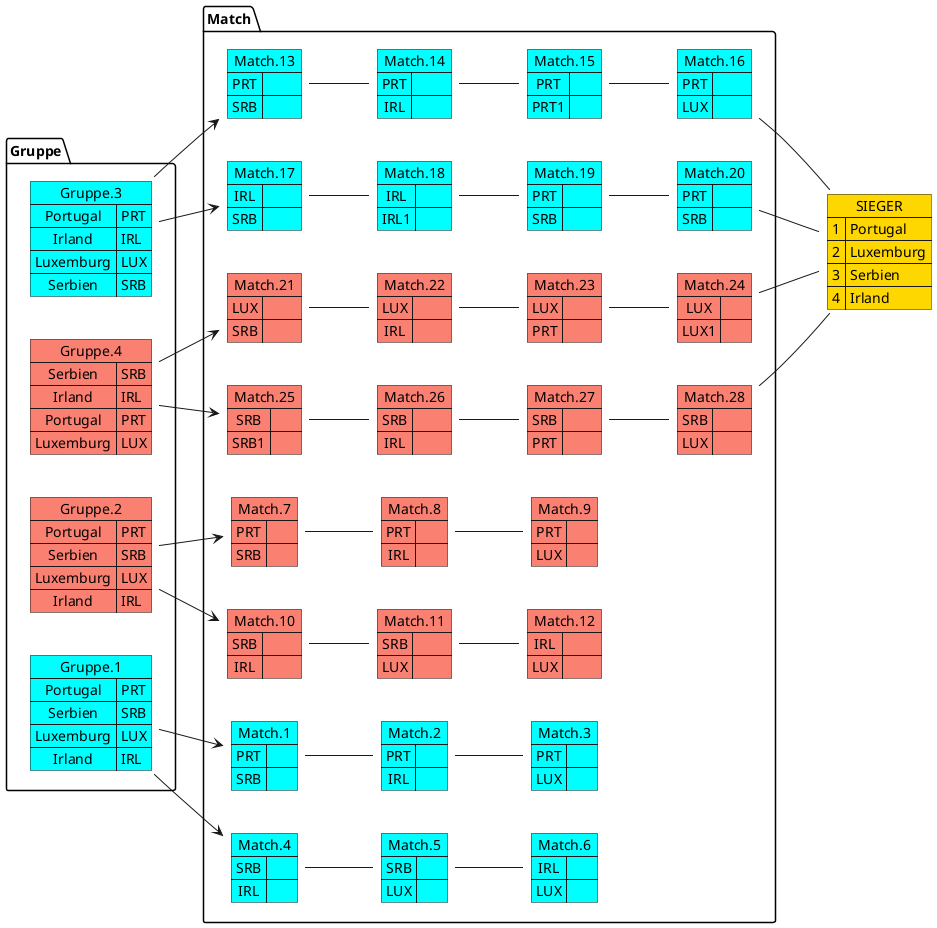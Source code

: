 @startuml
left to right direction

map SIEGER #GOLD{
    1 => Portugal
    2 => Luxemburg
    3 => Serbien
    4 => Irland
}

map Gruppe.3 #aqua{
    Portugal => PRT
     Irland => IRL
     Luxemburg => LUX
     Serbien => SRB
}

map Match.13 #aqua{
    PRT =>
    SRB =>
}
map Match.14 #aqua{
    PRT =>
    IRL =>
}
map Match.15 #aqua{
    PRT =>
    PRT1 =>
}
map Match.16 #aqua{
    PRT =>
    LUX =>
}

map Match.17 #aqua{
    IRL =>
    SRB =>
}
map Match.18 #aqua{
    IRL =>
    IRL1 =>
}

map Match.19 #aqua{
    PRT =>
    SRB =>
}

map Match.20 #aqua{
    PRT =>
    SRB =>
}

Gruppe.3 --> Match.13
Match.13 -- Match.14
Match.14 -- Match.15
Gruppe.3 --> Match.17
Match.17 -- Match.18
Match.15 -- Match.16
Match.18 -- Match.19
Match.19 -- Match.20


map Gruppe.4 #salmon{
    Serbien => SRB
      Irland => IRL
    Portugal => PRT
     Luxemburg => LUX
}

map Match.21 #salmon{
    LUX =>
    SRB =>
}

map Match.22 #salmon{
    LUX =>
    IRL =>
}
map Match.23 #salmon{
    LUX =>
    PRT =>
}
map Match.24 #salmon{
    LUX =>
    LUX1 =>
}
map Match.25 #salmon{
    SRB =>
    SRB1 =>

}
map Match.26 #salmon{
    SRB =>
    IRL =>

}
map Match.27 #salmon{
    SRB =>
    PRT =>

}
map Match.28 #salmon{
    SRB =>
    LUX =>

}

Gruppe.4 --> Match.21
Match.21 -- Match.22
Match.22 -- Match.23
Gruppe.4 --> Match.25
Match.25 -- Match.26
Match.23 -- Match.24
Match.26 -- Match.27
Match.27 -- Match.28

map Gruppe.2#salmon{
 Portugal => PRT
 Serbien => SRB
 Luxemburg => LUX
 Irland => IRL
}

map Match.7#salmon{
    PRT =>
    SRB =>
}

map Match.8#salmon{
    PRT =>
    IRL =>
}

map Match.9#salmon{
    PRT =>
    LUX =>
}

map Match.10#salmon{
    SRB =>
    IRL =>
}

map Match.11#salmon{
    SRB =>
    LUX =>
}

map Match.12#salmon{
    IRL =>
    LUX =>
}

map Gruppe.2.Win#salmon{
     Serbien => SRB
      Irland => IRL
    Portugal => PRT
     Luxemburg => LUX
}

Gruppe.2 --> Match.7
Match.7 -- Match.8
Match.8 -- Match.9
Gruppe.2 --> Match.10
Match.10 -- Match.11
Match.11 -- Match.12
Match.9 -- Gruppe.2.Win
Match.12 -- Gruppe.2.Win

map Gruppe.1 #aqua{
 Portugal => PRT
 Serbien => SRB
 Luxemburg => LUX
 Irland => IRL
}

map Match.1#aqua{
    PRT =>
    SRB =>
}

map Match.2#aqua{
    PRT =>
    IRL =>
}

map Match.3#aqua{
    PRT =>
    LUX =>
}

map Match.4#aqua{
    SRB =>
    IRL =>
}

map Match.5#aqua{
    SRB =>
    LUX =>
}

map Match.6#aqua{
    IRL =>
    LUX =>
}

map Gruppe.1.Win#aqua{
    Portugal => PRT
     Irland => IRL
     Luxemburg => LUX
     Serbien => SRB
}

Gruppe.1 --> Match.1
Match.1 -- Match.2
Match.2 -- Match.3
Gruppe.1 --> Match.4
Match.4 -- Match.5
Match.5 -- Match.6
Match.3 -- Gruppe.1.Win
Match.6 -- Gruppe.1.Win

Match.16 -- SIEGER
Match.20 -- SIEGER
Match.24 -- SIEGER
Match.28 -- SIEGER
@enduml